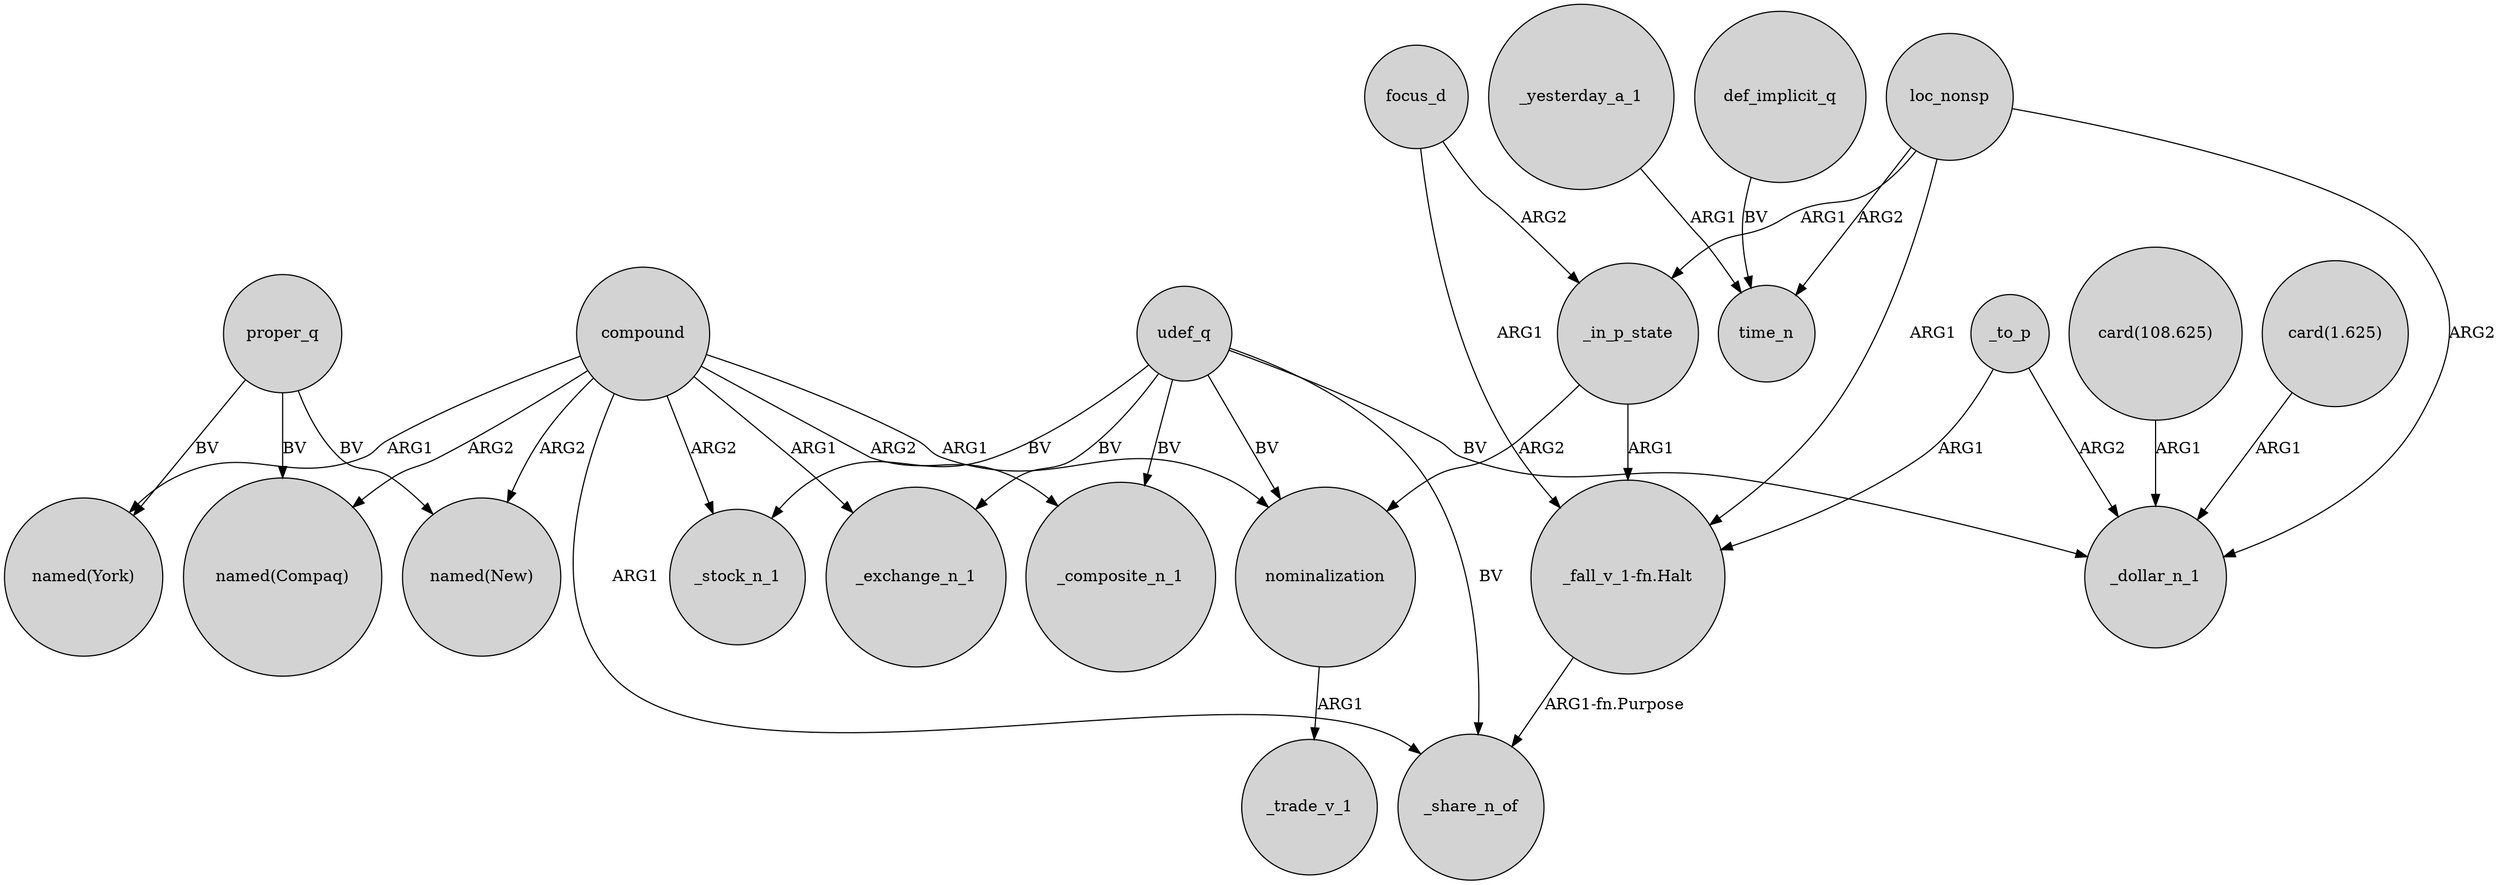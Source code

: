 digraph {
	node [shape=circle style=filled]
	_in_p_state -> nominalization [label=ARG2]
	focus_d -> _in_p_state [label=ARG2]
	loc_nonsp -> _dollar_n_1 [label=ARG2]
	compound -> "named(New)" [label=ARG2]
	compound -> _share_n_of [label=ARG1]
	focus_d -> "_fall_v_1-fn.Halt" [label=ARG1]
	proper_q -> "named(New)" [label=BV]
	udef_q -> nominalization [label=BV]
	udef_q -> _exchange_n_1 [label=BV]
	_yesterday_a_1 -> time_n [label=ARG1]
	_to_p -> _dollar_n_1 [label=ARG2]
	"_fall_v_1-fn.Halt" -> _share_n_of [label="ARG1-fn.Purpose"]
	"card(108.625)" -> _dollar_n_1 [label=ARG1]
	compound -> _exchange_n_1 [label=ARG1]
	proper_q -> "named(York)" [label=BV]
	compound -> nominalization [label=ARG1]
	loc_nonsp -> "_fall_v_1-fn.Halt" [label=ARG1]
	udef_q -> _stock_n_1 [label=BV]
	udef_q -> _share_n_of [label=BV]
	compound -> _stock_n_1 [label=ARG2]
	udef_q -> _dollar_n_1 [label=BV]
	_in_p_state -> "_fall_v_1-fn.Halt" [label=ARG1]
	compound -> "named(Compaq)" [label=ARG2]
	"card(1.625)" -> _dollar_n_1 [label=ARG1]
	udef_q -> _composite_n_1 [label=BV]
	proper_q -> "named(Compaq)" [label=BV]
	loc_nonsp -> time_n [label=ARG2]
	compound -> "named(York)" [label=ARG1]
	def_implicit_q -> time_n [label=BV]
	compound -> _composite_n_1 [label=ARG2]
	_to_p -> "_fall_v_1-fn.Halt" [label=ARG1]
	loc_nonsp -> _in_p_state [label=ARG1]
	nominalization -> _trade_v_1 [label=ARG1]
}
